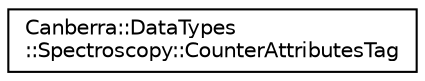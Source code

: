 digraph "Graphical Class Hierarchy"
{
  edge [fontname="Helvetica",fontsize="10",labelfontname="Helvetica",labelfontsize="10"];
  node [fontname="Helvetica",fontsize="10",shape=record];
  rankdir="LR";
  Node0 [label="Canberra::DataTypes\l::Spectroscopy::CounterAttributesTag",height=0.2,width=0.4,color="black", fillcolor="white", style="filled",URL="$d4/d5b/struct_canberra_1_1_data_types_1_1_spectroscopy_1_1_counter_attributes_tag.html"];
}
